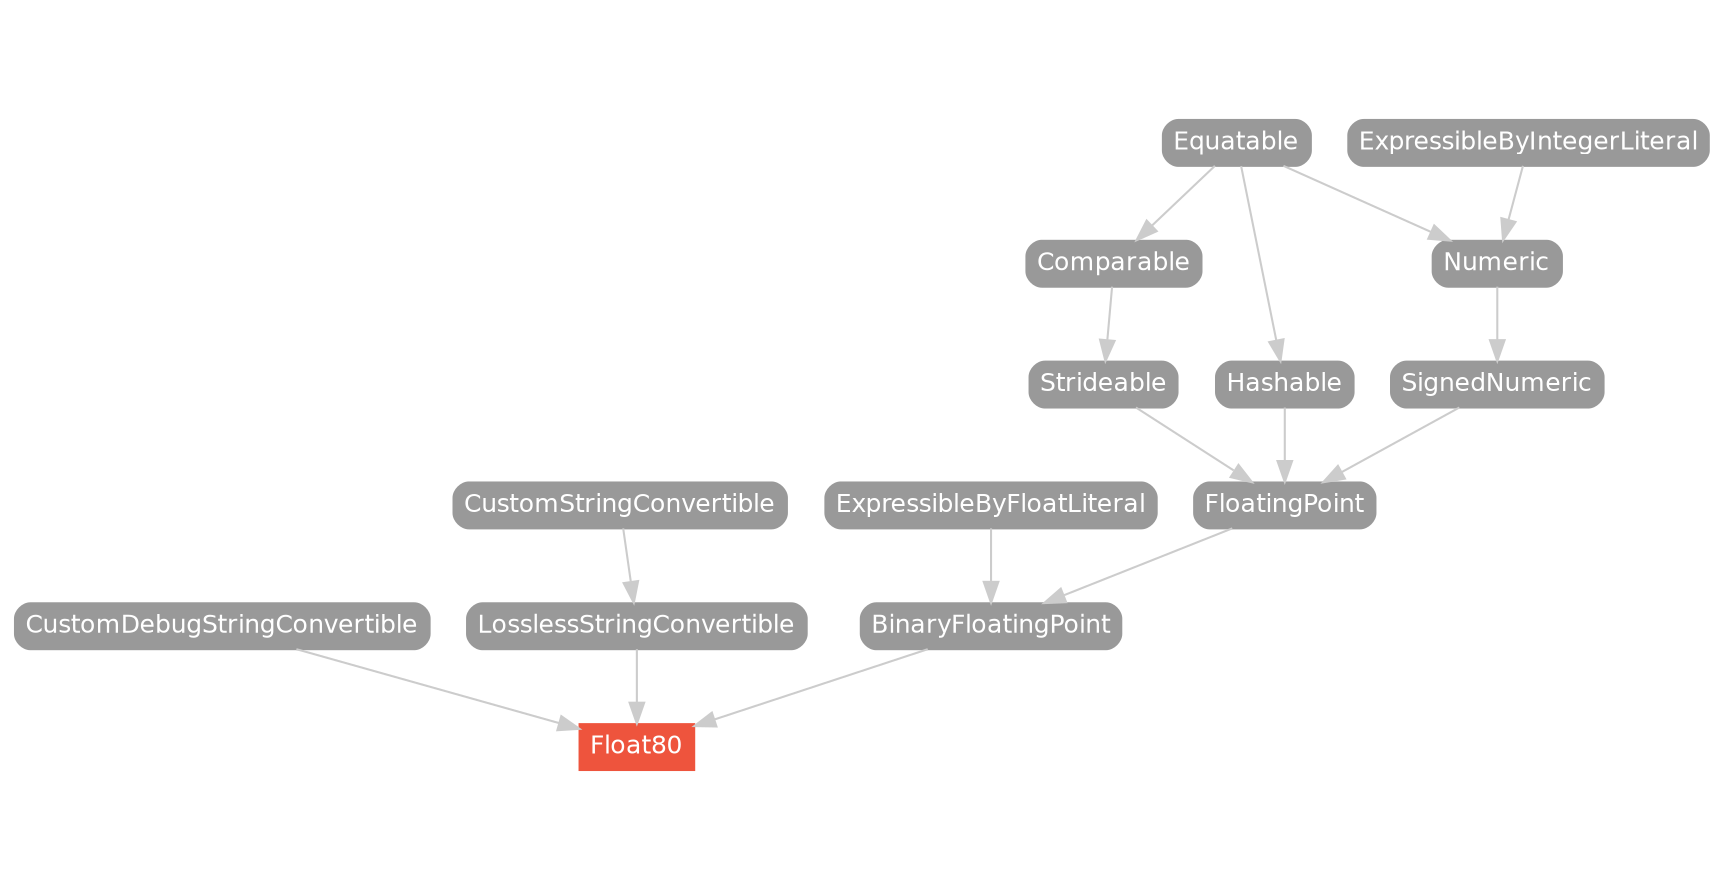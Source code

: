 strict digraph "Float80 - Type Hierarchy - SwiftDoc.org" {
    pad="0.1,0.8"
    node [shape=box, style="filled,rounded", color="#999999", fillcolor="#999999", fontcolor=white, fontname=Helvetica, fontnames="Helvetica,sansserif", fontsize=12, margin="0.07,0.05", height="0.3"]
    edge [color="#cccccc"]
    "BinaryFloatingPoint" [URL="/protocol/BinaryFloatingPoint/hierarchy/"]
    "Comparable" [URL="/protocol/Comparable/hierarchy/"]
    "CustomDebugStringConvertible" [URL="/protocol/CustomDebugStringConvertible/hierarchy/"]
    "CustomStringConvertible" [URL="/protocol/CustomStringConvertible/hierarchy/"]
    "Equatable" [URL="/protocol/Equatable/hierarchy/"]
    "ExpressibleByFloatLiteral" [URL="/protocol/ExpressibleByFloatLiteral/hierarchy/"]
    "ExpressibleByIntegerLiteral" [URL="/protocol/ExpressibleByIntegerLiteral/hierarchy/"]
    "Float80" [URL="/type/Float80/", style="filled", fillcolor="#ee543d", color="#ee543d"]
    "FloatingPoint" [URL="/protocol/FloatingPoint/hierarchy/"]
    "Hashable" [URL="/protocol/Hashable/hierarchy/"]
    "LosslessStringConvertible" [URL="/protocol/LosslessStringConvertible/hierarchy/"]
    "Numeric" [URL="/protocol/Numeric/hierarchy/"]
    "SignedNumeric" [URL="/protocol/SignedNumeric/hierarchy/"]
    "Strideable" [URL="/protocol/Strideable/hierarchy/"]    "LosslessStringConvertible" -> "Float80"
    "CustomDebugStringConvertible" -> "Float80"
    "BinaryFloatingPoint" -> "Float80"
    "CustomStringConvertible" -> "LosslessStringConvertible"
    "ExpressibleByFloatLiteral" -> "BinaryFloatingPoint"
    "FloatingPoint" -> "BinaryFloatingPoint"
    "Hashable" -> "FloatingPoint"
    "SignedNumeric" -> "FloatingPoint"
    "Strideable" -> "FloatingPoint"
    "Equatable" -> "Hashable"
    "Numeric" -> "SignedNumeric"
    "Equatable" -> "Numeric"
    "ExpressibleByIntegerLiteral" -> "Numeric"
    "Comparable" -> "Strideable"
    "Equatable" -> "Comparable"
    subgraph Types {
        rank = max; "Float80";
    }
}